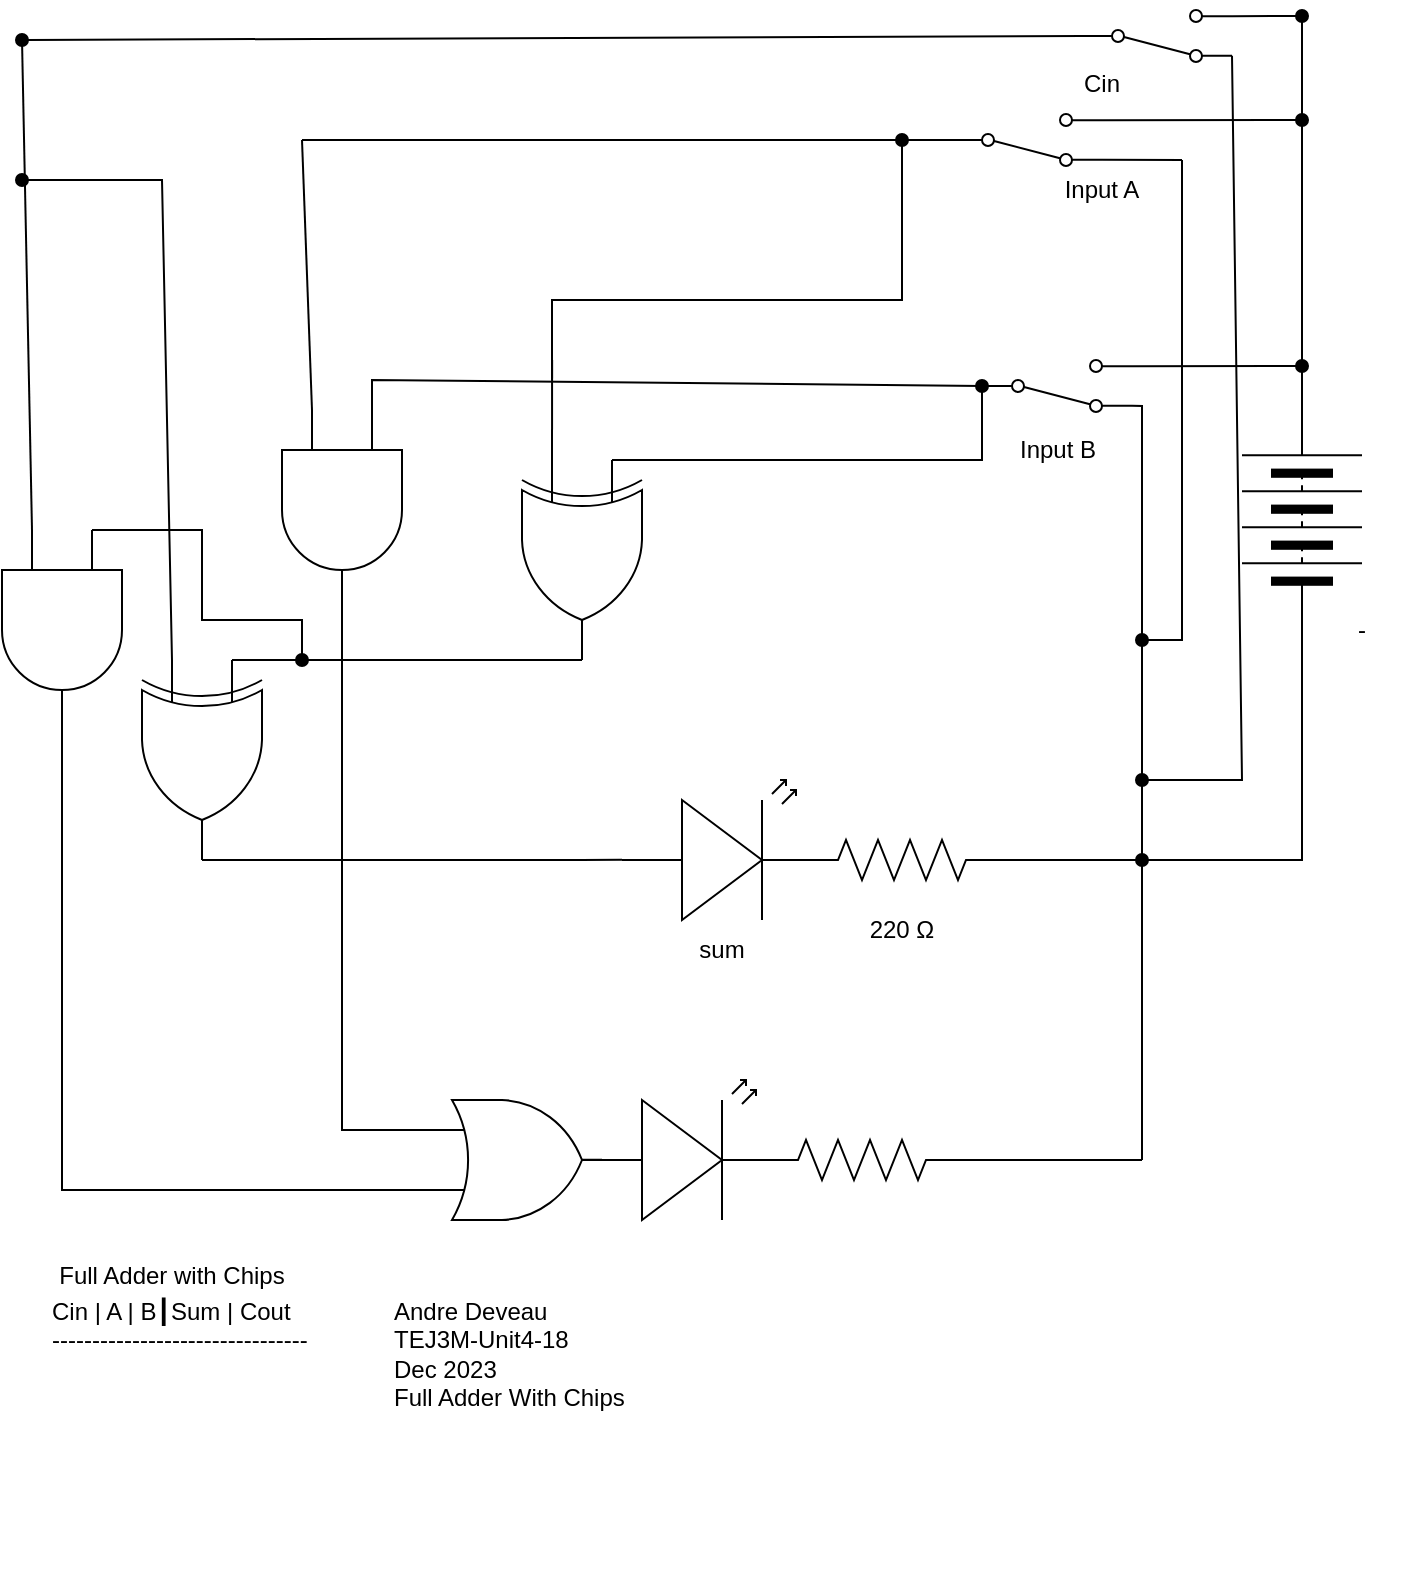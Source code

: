 <mxfile>
    <diagram id="CPJtzeJE9pOkpMqp2GQA" name="Page-1">
        <mxGraphModel dx="1739" dy="561" grid="1" gridSize="10" guides="1" tooltips="1" connect="1" arrows="1" fold="1" page="1" pageScale="1" pageWidth="827" pageHeight="1169" math="0" shadow="0">
            <root>
                <mxCell id="0"/>
                <mxCell id="1" parent="0"/>
                <mxCell id="9" value="Andre Deveau&lt;br&gt;TEJ3M-Unit4-18&lt;br&gt;Dec 2023&lt;br&gt;Full Adder With Chips" style="text;html=1;strokeColor=none;fillColor=none;align=left;verticalAlign=middle;whiteSpace=wrap;rounded=0;" parent="1" vertex="1">
                    <mxGeometry x="188" y="693" width="146" height="30" as="geometry"/>
                </mxCell>
                <mxCell id="35" value="&lt;div style=&quot;text-align: left;&quot;&gt;&lt;font color=&quot;#ffffff&quot;&gt;0 | 0 |&amp;nbsp; 0┃ 0&amp;nbsp; &amp;nbsp; &amp;nbsp; | 0&lt;/font&gt;&lt;/div&gt;&lt;div style=&quot;text-align: left;&quot;&gt;&lt;font color=&quot;#ffffff&quot;&gt;0 | 0 |&amp;nbsp; 1┃ 1&amp;nbsp; &amp;nbsp; &amp;nbsp; | 0&lt;/font&gt;&lt;/div&gt;&lt;div style=&quot;text-align: left;&quot;&gt;&lt;font color=&quot;#ffffff&quot;&gt;0 | 1 |&amp;nbsp; 0┃ 1&amp;nbsp; &amp;nbsp; &amp;nbsp; | 0&lt;/font&gt;&lt;/div&gt;&lt;div style=&quot;text-align: left;&quot;&gt;&lt;font color=&quot;#ffffff&quot;&gt;0 | 1 |&amp;nbsp; 1┃ 0&amp;nbsp; &amp;nbsp; &amp;nbsp; | 1&lt;/font&gt;&lt;/div&gt;&lt;div style=&quot;text-align: left;&quot;&gt;&lt;font color=&quot;#ffffff&quot;&gt;1 | 0 |&amp;nbsp; 0┃ 1&amp;nbsp; &amp;nbsp; &amp;nbsp; | 0&lt;/font&gt;&lt;/div&gt;&lt;div style=&quot;text-align: left;&quot;&gt;&lt;font color=&quot;#ffffff&quot;&gt;1 | 0 |&amp;nbsp; 1┃ 0&amp;nbsp; &amp;nbsp; &amp;nbsp; | 1&lt;/font&gt;&lt;/div&gt;&lt;div style=&quot;text-align: left;&quot;&gt;&lt;font color=&quot;#ffffff&quot;&gt;1 | 1 |&amp;nbsp; 0┃ 0&amp;nbsp; &amp;nbsp; &amp;nbsp; | 1&lt;/font&gt;&lt;/div&gt;&lt;div style=&quot;text-align: left;&quot;&gt;&lt;font color=&quot;#ffffff&quot;&gt;1 | 1 |&amp;nbsp; 1┃ 1&amp;nbsp; &amp;nbsp; &amp;nbsp; | 1&lt;/font&gt;&lt;/div&gt;" style="text;html=1;strokeColor=none;fillColor=none;align=center;verticalAlign=middle;whiteSpace=wrap;rounded=0;" parent="1" vertex="1">
                    <mxGeometry x="13" y="719" width="130" height="90" as="geometry"/>
                </mxCell>
                <mxCell id="122" style="edgeStyle=none;html=1;exitX=0;exitY=0.25;exitDx=0;exitDy=0;exitPerimeter=0;entryX=0;entryY=0.5;entryDx=0;entryDy=0;endArrow=oval;endFill=1;rounded=0;startArrow=none;startFill=0;" edge="1" parent="1" target="126">
                    <mxGeometry relative="1" as="geometry">
                        <Array as="points">
                            <mxPoint x="484" y="261"/>
                        </Array>
                        <mxPoint x="299" y="261" as="sourcePoint"/>
                    </mxGeometry>
                </mxCell>
                <mxCell id="123" style="edgeStyle=none;rounded=0;html=1;endArrow=oval;endFill=1;startArrow=none;startFill=0;" edge="1" parent="1">
                    <mxGeometry relative="1" as="geometry">
                        <mxPoint x="564" y="461" as="targetPoint"/>
                        <mxPoint x="564" y="251" as="sourcePoint"/>
                        <Array as="points">
                            <mxPoint x="564" y="271"/>
                        </Array>
                    </mxGeometry>
                </mxCell>
                <mxCell id="124" style="edgeStyle=none;html=1;exitX=1;exitY=0.12;exitDx=0;exitDy=0;endArrow=oval;endFill=1;startArrow=none;startFill=0;" edge="1" parent="1" source="126">
                    <mxGeometry relative="1" as="geometry">
                        <mxPoint x="644" y="214" as="targetPoint"/>
                    </mxGeometry>
                </mxCell>
                <mxCell id="125" style="edgeStyle=none;rounded=0;jumpStyle=none;html=1;exitX=1;exitY=0.88;exitDx=0;exitDy=0;strokeColor=default;strokeWidth=1;startArrow=none;startFill=0;endArrow=none;endFill=0;endSize=6;" edge="1" parent="1" source="126">
                    <mxGeometry relative="1" as="geometry">
                        <mxPoint x="564" y="247.884" as="targetPoint"/>
                        <Array as="points">
                            <mxPoint x="564" y="234"/>
                            <mxPoint x="564" y="251"/>
                        </Array>
                    </mxGeometry>
                </mxCell>
                <mxCell id="126" value="" style="shape=mxgraph.electrical.electro-mechanical.twoWaySwitch;aspect=fixed;elSwitchState=2;flipV=1;" vertex="1" parent="1">
                    <mxGeometry x="484" y="211" width="75" height="26" as="geometry"/>
                </mxCell>
                <mxCell id="127" style="edgeStyle=none;html=1;exitX=0;exitY=0.57;exitDx=0;exitDy=0;exitPerimeter=0;endArrow=none;endFill=0;entryX=1;entryY=0.5;entryDx=0;entryDy=0;entryPerimeter=0;" edge="1" parent="1" source="128">
                    <mxGeometry relative="1" as="geometry">
                        <mxPoint x="284" y="461" as="targetPoint"/>
                    </mxGeometry>
                </mxCell>
                <mxCell id="128" value="" style="verticalLabelPosition=bottom;shadow=0;dashed=0;align=center;html=1;verticalAlign=top;shape=mxgraph.electrical.opto_electronics.led_2;pointerEvents=1;" vertex="1" parent="1">
                    <mxGeometry x="304" y="421" width="100" height="70" as="geometry"/>
                </mxCell>
                <mxCell id="129" style="edgeStyle=none;rounded=0;html=1;startArrow=none;startFill=0;endArrow=none;endFill=0;" edge="1" parent="1" source="130">
                    <mxGeometry relative="1" as="geometry">
                        <mxPoint x="584" y="461" as="targetPoint"/>
                    </mxGeometry>
                </mxCell>
                <mxCell id="130" value="" style="pointerEvents=1;verticalLabelPosition=bottom;shadow=0;dashed=0;align=center;html=1;verticalAlign=top;shape=mxgraph.electrical.resistors.resistor_2;" vertex="1" parent="1">
                    <mxGeometry x="394" y="451" width="100" height="20" as="geometry"/>
                </mxCell>
                <mxCell id="131" style="edgeStyle=none;rounded=0;html=1;exitX=1;exitY=0.5;exitDx=0;exitDy=0;startArrow=none;startFill=0;endArrow=none;endFill=0;" edge="1" parent="1" source="133">
                    <mxGeometry relative="1" as="geometry">
                        <mxPoint x="584" y="461" as="targetPoint"/>
                        <mxPoint x="594" y="371" as="sourcePoint"/>
                        <Array as="points">
                            <mxPoint x="644" y="461"/>
                        </Array>
                    </mxGeometry>
                </mxCell>
                <mxCell id="132" style="edgeStyle=none;html=1;exitX=0;exitY=0.5;exitDx=0;exitDy=0;endArrow=none;endFill=0;" edge="1" parent="1" source="133">
                    <mxGeometry relative="1" as="geometry">
                        <mxPoint x="644" y="41" as="targetPoint"/>
                        <Array as="points">
                            <mxPoint x="644" y="221"/>
                        </Array>
                    </mxGeometry>
                </mxCell>
                <mxCell id="133" value="" style="pointerEvents=1;verticalLabelPosition=bottom;shadow=0;dashed=0;align=center;html=1;verticalAlign=top;shape=mxgraph.electrical.miscellaneous.batteryStack;rotation=90;flipV=0;flipH=1;" vertex="1" parent="1">
                    <mxGeometry x="594" y="261" width="100" height="60" as="geometry"/>
                </mxCell>
                <mxCell id="134" value="220 Ω" style="text;strokeColor=none;align=center;fillColor=none;html=1;verticalAlign=middle;whiteSpace=wrap;rounded=0;labelBackgroundColor=none;" vertex="1" parent="1">
                    <mxGeometry x="414" y="481" width="60" height="30" as="geometry"/>
                </mxCell>
                <mxCell id="135" value="Input B" style="text;strokeColor=none;align=center;fillColor=none;html=1;verticalAlign=middle;whiteSpace=wrap;rounded=0;labelBackgroundColor=none;" vertex="1" parent="1">
                    <mxGeometry x="491.5" y="241" width="60" height="30" as="geometry"/>
                </mxCell>
                <mxCell id="136" value="sum" style="text;strokeColor=none;align=center;fillColor=none;html=1;verticalAlign=middle;whiteSpace=wrap;rounded=0;labelBackgroundColor=none;" vertex="1" parent="1">
                    <mxGeometry x="324" y="491" width="60" height="30" as="geometry"/>
                </mxCell>
                <mxCell id="137" value="-" style="text;strokeColor=none;align=center;fillColor=none;html=1;verticalAlign=middle;whiteSpace=wrap;rounded=0;" vertex="1" parent="1">
                    <mxGeometry x="644" y="331" width="60" height="30" as="geometry"/>
                </mxCell>
                <mxCell id="138" value="Input A" style="text;strokeColor=none;align=center;fillColor=none;html=1;verticalAlign=middle;whiteSpace=wrap;rounded=0;labelBackgroundColor=none;" vertex="1" parent="1">
                    <mxGeometry x="514" y="111" width="60" height="30" as="geometry"/>
                </mxCell>
                <mxCell id="139" style="edgeStyle=none;html=1;endArrow=oval;endFill=1;rounded=0;startArrow=none;startFill=0;strokeColor=default;strokeWidth=1;endSize=6;jumpStyle=none;" edge="1" parent="1">
                    <mxGeometry relative="1" as="geometry">
                        <mxPoint x="564" y="351" as="targetPoint"/>
                        <mxPoint x="584" y="111" as="sourcePoint"/>
                        <Array as="points">
                            <mxPoint x="584" y="351"/>
                            <mxPoint x="564" y="351"/>
                        </Array>
                    </mxGeometry>
                </mxCell>
                <mxCell id="140" style="edgeStyle=none;rounded=0;html=1;exitX=1;exitY=0.88;exitDx=0;exitDy=0;startArrow=none;startFill=0;endArrow=none;endFill=0;" edge="1" parent="1" source="145">
                    <mxGeometry relative="1" as="geometry">
                        <mxPoint x="584" y="111" as="targetPoint"/>
                    </mxGeometry>
                </mxCell>
                <mxCell id="141" style="edgeStyle=none;rounded=0;jumpStyle=none;html=1;exitX=1;exitY=0.12;exitDx=0;exitDy=0;strokeColor=default;strokeWidth=1;startArrow=none;startFill=0;endArrow=oval;endFill=1;endSize=6;" edge="1" parent="1" source="145">
                    <mxGeometry relative="1" as="geometry">
                        <mxPoint x="644" y="91" as="targetPoint"/>
                    </mxGeometry>
                </mxCell>
                <mxCell id="142" style="edgeStyle=none;rounded=0;html=1;endArrow=none;endFill=0;startArrow=oval;startFill=1;" edge="1" parent="1">
                    <mxGeometry relative="1" as="geometry">
                        <mxPoint x="269" y="221" as="targetPoint"/>
                        <Array as="points">
                            <mxPoint x="444" y="181"/>
                            <mxPoint x="269" y="181"/>
                        </Array>
                        <mxPoint x="444" y="101" as="sourcePoint"/>
                    </mxGeometry>
                </mxCell>
                <mxCell id="143" style="edgeStyle=none;html=1;exitX=0;exitY=0.5;exitDx=0;exitDy=0;startArrow=none;startFill=0;endArrow=none;endFill=0;" edge="1" parent="1" source="145">
                    <mxGeometry relative="1" as="geometry">
                        <mxPoint x="444" y="101" as="targetPoint"/>
                    </mxGeometry>
                </mxCell>
                <mxCell id="144" style="edgeStyle=none;rounded=0;html=1;exitX=0;exitY=0.5;exitDx=0;exitDy=0;startArrow=none;startFill=0;endArrow=none;endFill=0;fillColor=none;" edge="1" parent="1" source="145">
                    <mxGeometry relative="1" as="geometry">
                        <mxPoint x="144" y="101" as="targetPoint"/>
                    </mxGeometry>
                </mxCell>
                <mxCell id="145" value="" style="shape=mxgraph.electrical.electro-mechanical.twoWaySwitch;aspect=fixed;elSwitchState=2;flipV=1;" vertex="1" parent="1">
                    <mxGeometry x="469" y="88" width="75" height="26" as="geometry"/>
                </mxCell>
                <mxCell id="146" value="" style="edgeStyle=none;orthogonalLoop=1;jettySize=auto;html=1;rounded=0;strokeColor=default;strokeWidth=1;startArrow=none;startFill=0;endArrow=none;endFill=0;endSize=6;jumpStyle=none;" edge="1" parent="1">
                    <mxGeometry width="80" relative="1" as="geometry">
                        <mxPoint x="564" y="251" as="sourcePoint"/>
                        <mxPoint x="564" y="251" as="targetPoint"/>
                        <Array as="points"/>
                    </mxGeometry>
                </mxCell>
                <mxCell id="147" style="edgeStyle=none;html=1;exitX=0;exitY=0.75;exitDx=0;exitDy=0;exitPerimeter=0;endArrow=none;endFill=0;" edge="1" parent="1">
                    <mxGeometry relative="1" as="geometry">
                        <mxPoint x="269.062" y="211" as="targetPoint"/>
                        <mxPoint x="269" y="261" as="sourcePoint"/>
                    </mxGeometry>
                </mxCell>
                <mxCell id="148" style="edgeStyle=none;rounded=0;html=1;exitX=1;exitY=0.5;exitDx=0;exitDy=0;exitPerimeter=0;entryX=0;entryY=0.25;entryDx=0;entryDy=0;entryPerimeter=0;startArrow=none;startFill=0;endArrow=none;endFill=0;" edge="1" parent="1" source="149" target="167">
                    <mxGeometry relative="1" as="geometry"/>
                </mxCell>
                <mxCell id="149" value="" style="verticalLabelPosition=bottom;shadow=0;dashed=0;align=center;html=1;verticalAlign=top;shape=mxgraph.electrical.logic_gates.logic_gate;operation=xor;rotation=90;" vertex="1" parent="1">
                    <mxGeometry x="234" y="281" width="100" height="60" as="geometry"/>
                </mxCell>
                <mxCell id="150" value="" style="verticalLabelPosition=bottom;shadow=0;dashed=0;align=center;html=1;verticalAlign=top;shape=mxgraph.electrical.opto_electronics.led_2;pointerEvents=1;" vertex="1" parent="1">
                    <mxGeometry x="284" y="571" width="100" height="70" as="geometry"/>
                </mxCell>
                <mxCell id="151" style="edgeStyle=none;rounded=0;html=1;startArrow=none;startFill=0;endArrow=none;endFill=0;" edge="1" parent="1" source="152">
                    <mxGeometry relative="1" as="geometry">
                        <mxPoint x="564" y="611" as="targetPoint"/>
                    </mxGeometry>
                </mxCell>
                <mxCell id="152" value="" style="pointerEvents=1;verticalLabelPosition=bottom;shadow=0;dashed=0;align=center;html=1;verticalAlign=top;shape=mxgraph.electrical.resistors.resistor_2;" vertex="1" parent="1">
                    <mxGeometry x="374" y="601" width="100" height="20" as="geometry"/>
                </mxCell>
                <mxCell id="153" value="" style="edgeStyle=none;orthogonalLoop=1;jettySize=auto;html=1;endArrow=none;endFill=0;" edge="1" parent="1">
                    <mxGeometry width="80" relative="1" as="geometry">
                        <mxPoint x="564" y="454.6" as="sourcePoint"/>
                        <mxPoint x="564" y="611" as="targetPoint"/>
                        <Array as="points"/>
                    </mxGeometry>
                </mxCell>
                <mxCell id="154" value="" style="edgeStyle=none;orthogonalLoop=1;jettySize=auto;html=1;endArrow=none;endFill=0;" edge="1" parent="1" target="157">
                    <mxGeometry width="80" relative="1" as="geometry">
                        <mxPoint x="164" y="331" as="sourcePoint"/>
                        <mxPoint x="164" y="611" as="targetPoint"/>
                        <Array as="points"/>
                    </mxGeometry>
                </mxCell>
                <mxCell id="155" style="edgeStyle=none;html=1;exitX=0;exitY=0.25;exitDx=0;exitDy=0;exitPerimeter=0;entryX=0;entryY=0.5;entryDx=0;entryDy=0;startArrow=none;startFill=0;endArrow=none;endFill=0;rounded=0;" edge="1" parent="1" source="157" target="126">
                    <mxGeometry relative="1" as="geometry">
                        <Array as="points">
                            <mxPoint x="179" y="221"/>
                        </Array>
                    </mxGeometry>
                </mxCell>
                <mxCell id="156" style="edgeStyle=none;rounded=0;html=1;exitX=0;exitY=0.75;exitDx=0;exitDy=0;exitPerimeter=0;startArrow=none;startFill=0;endArrow=none;endFill=0;fillColor=none;strokeColor=default;" edge="1" parent="1" source="157">
                    <mxGeometry relative="1" as="geometry">
                        <mxPoint x="144" y="101" as="targetPoint"/>
                    </mxGeometry>
                </mxCell>
                <mxCell id="157" value="" style="verticalLabelPosition=bottom;shadow=0;dashed=0;align=center;html=1;verticalAlign=top;shape=mxgraph.electrical.logic_gates.logic_gate;operation=and;rotation=90;" vertex="1" parent="1">
                    <mxGeometry x="114" y="256" width="100" height="60" as="geometry"/>
                </mxCell>
                <mxCell id="158" value="" style="edgeStyle=none;html=1;exitX=0;exitY=0.57;exitDx=0;exitDy=0;exitPerimeter=0;endArrow=none;endFill=0;" edge="1" parent="1" source="150">
                    <mxGeometry relative="1" as="geometry">
                        <mxPoint x="294" y="610.875" as="targetPoint"/>
                        <mxPoint x="284" y="610.9" as="sourcePoint"/>
                    </mxGeometry>
                </mxCell>
                <mxCell id="159" style="edgeStyle=none;html=1;entryX=1;entryY=0.5;entryDx=0;entryDy=0;entryPerimeter=0;endArrow=none;endFill=0;exitX=0;exitY=0.25;exitDx=0;exitDy=0;exitPerimeter=0;rounded=0;" edge="1" parent="1" source="160" target="157">
                    <mxGeometry relative="1" as="geometry">
                        <mxPoint x="164" y="591" as="sourcePoint"/>
                        <Array as="points">
                            <mxPoint x="164" y="596"/>
                        </Array>
                    </mxGeometry>
                </mxCell>
                <mxCell id="160" value="" style="verticalLabelPosition=bottom;shadow=0;dashed=0;align=center;html=1;verticalAlign=top;shape=mxgraph.electrical.logic_gates.logic_gate;operation=or;" vertex="1" parent="1">
                    <mxGeometry x="204" y="581" width="100" height="60" as="geometry"/>
                </mxCell>
                <mxCell id="161" style="edgeStyle=none;rounded=0;html=1;exitX=1;exitY=0.5;exitDx=0;exitDy=0;exitPerimeter=0;entryX=0;entryY=0.75;entryDx=0;entryDy=0;entryPerimeter=0;startArrow=none;startFill=0;endArrow=none;endFill=0;" edge="1" parent="1" source="164" target="160">
                    <mxGeometry relative="1" as="geometry">
                        <Array as="points">
                            <mxPoint x="24" y="626"/>
                        </Array>
                    </mxGeometry>
                </mxCell>
                <mxCell id="162" style="edgeStyle=none;rounded=0;html=1;exitX=0;exitY=0.75;exitDx=0;exitDy=0;exitPerimeter=0;startArrow=none;startFill=0;endArrow=none;endFill=0;" edge="1" parent="1" source="164">
                    <mxGeometry relative="1" as="geometry">
                        <mxPoint x="4" y="51" as="targetPoint"/>
                    </mxGeometry>
                </mxCell>
                <mxCell id="163" style="edgeStyle=none;rounded=0;html=1;exitX=0;exitY=0.25;exitDx=0;exitDy=0;exitPerimeter=0;startArrow=none;startFill=0;endArrow=oval;endFill=1;" edge="1" parent="1" source="164">
                    <mxGeometry relative="1" as="geometry">
                        <mxPoint x="144" y="361" as="targetPoint"/>
                        <Array as="points">
                            <mxPoint x="94" y="296"/>
                            <mxPoint x="94" y="341"/>
                            <mxPoint x="144" y="341"/>
                        </Array>
                    </mxGeometry>
                </mxCell>
                <mxCell id="164" value="" style="verticalLabelPosition=bottom;shadow=0;dashed=0;align=center;html=1;verticalAlign=top;shape=mxgraph.electrical.logic_gates.logic_gate;operation=and;rotation=90;" vertex="1" parent="1">
                    <mxGeometry x="-26" y="316" width="100" height="60" as="geometry"/>
                </mxCell>
                <mxCell id="165" style="edgeStyle=none;rounded=0;html=1;exitX=1;exitY=0.5;exitDx=0;exitDy=0;exitPerimeter=0;endArrow=none;endFill=0;" edge="1" parent="1" source="167">
                    <mxGeometry relative="1" as="geometry">
                        <mxPoint x="284" y="461" as="targetPoint"/>
                    </mxGeometry>
                </mxCell>
                <mxCell id="166" style="edgeStyle=none;rounded=0;html=1;exitX=0;exitY=0.75;exitDx=0;exitDy=0;exitPerimeter=0;startArrow=none;startFill=0;endArrow=oval;endFill=1;" edge="1" parent="1" source="167">
                    <mxGeometry relative="1" as="geometry">
                        <mxPoint x="4" y="121" as="targetPoint"/>
                        <Array as="points">
                            <mxPoint x="74" y="121"/>
                        </Array>
                    </mxGeometry>
                </mxCell>
                <mxCell id="167" value="" style="verticalLabelPosition=bottom;shadow=0;dashed=0;align=center;html=1;verticalAlign=top;shape=mxgraph.electrical.logic_gates.logic_gate;operation=xor;rotation=90;" vertex="1" parent="1">
                    <mxGeometry x="44" y="381" width="100" height="60" as="geometry"/>
                </mxCell>
                <mxCell id="168" style="edgeStyle=none;rounded=0;html=1;exitX=1;exitY=0.88;exitDx=0;exitDy=0;endArrow=oval;endFill=1;startArrow=none;startFill=0;" edge="1" parent="1" source="171">
                    <mxGeometry relative="1" as="geometry">
                        <mxPoint x="564" y="421" as="targetPoint"/>
                        <Array as="points">
                            <mxPoint x="614" y="421"/>
                        </Array>
                    </mxGeometry>
                </mxCell>
                <mxCell id="169" style="edgeStyle=none;rounded=0;html=1;exitX=1;exitY=0.12;exitDx=0;exitDy=0;startArrow=none;startFill=0;endArrow=oval;endFill=1;" edge="1" parent="1" source="171">
                    <mxGeometry relative="1" as="geometry">
                        <mxPoint x="644" y="39" as="targetPoint"/>
                    </mxGeometry>
                </mxCell>
                <mxCell id="170" style="edgeStyle=none;rounded=0;html=1;exitX=0;exitY=0.5;exitDx=0;exitDy=0;startArrow=none;startFill=0;endArrow=oval;endFill=1;" edge="1" parent="1" source="171">
                    <mxGeometry relative="1" as="geometry">
                        <mxPoint x="4" y="51" as="targetPoint"/>
                    </mxGeometry>
                </mxCell>
                <mxCell id="171" value="" style="shape=mxgraph.electrical.electro-mechanical.twoWaySwitch;aspect=fixed;elSwitchState=2;flipV=1;flipH=0;" vertex="1" parent="1">
                    <mxGeometry x="534" y="36" width="75" height="26" as="geometry"/>
                </mxCell>
                <mxCell id="172" value="Cin" style="text;strokeColor=none;align=center;fillColor=none;html=1;verticalAlign=middle;whiteSpace=wrap;rounded=0;labelBackgroundColor=none;" vertex="1" parent="1">
                    <mxGeometry x="514" y="58" width="60" height="30" as="geometry"/>
                </mxCell>
                <mxCell id="174" value="Full Adder with Chips" style="text;strokeColor=none;align=center;fillColor=none;html=1;verticalAlign=middle;whiteSpace=wrap;rounded=0;labelBackgroundColor=none;" vertex="1" parent="1">
                    <mxGeometry x="4" y="654" width="150" height="30" as="geometry"/>
                </mxCell>
                <mxCell id="175" value="&lt;div style=&quot;border-color: rgb(0, 0, 0);&quot;&gt;Cin | A | B┃Sum | Cout&lt;/div&gt;&lt;div style=&quot;border-color: rgb(0, 0, 0);&quot;&gt;--------------------------------&lt;/div&gt;&lt;div style=&quot;border-color: rgb(0, 0, 0);&quot;&gt;&lt;br style=&quot;border-color: rgb(0, 0, 0); color: rgb(240, 240, 240); font-family: Helvetica; font-size: 12px; font-style: normal; font-variant-ligatures: normal; font-variant-caps: normal; font-weight: 400; letter-spacing: normal; orphans: 2; text-align: left; text-indent: 0px; text-transform: none; widows: 2; word-spacing: 0px; -webkit-text-stroke-width: 0px; background-color: rgb(42, 37, 47); text-decoration-thickness: initial; text-decoration-style: initial; text-decoration-color: initial;&quot;&gt;&lt;/div&gt;" style="text;whiteSpace=wrap;html=1;" vertex="1" parent="1">
                    <mxGeometry x="17" y="673" width="160" height="70" as="geometry"/>
                </mxCell>
            </root>
        </mxGraphModel>
    </diagram>
</mxfile>
